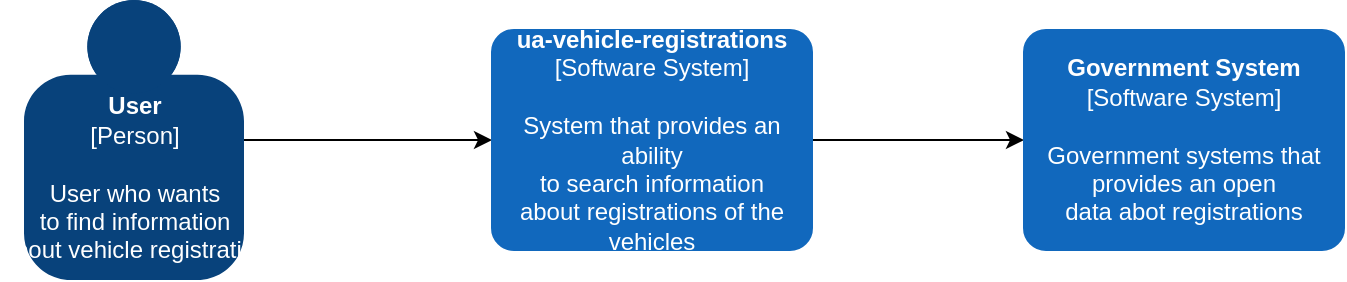 <mxfile version="15.4.0" type="device" pages="3"><diagram id="rhNgUezww3_AeooCWSWe" name="Context"><mxGraphModel dx="1086" dy="966" grid="1" gridSize="10" guides="1" tooltips="1" connect="1" arrows="1" fold="1" page="1" pageScale="1" pageWidth="827" pageHeight="1169" math="0" shadow="0"><root><mxCell id="0"/><mxCell id="1" parent="0"/><mxCell id="g4WmeFiq4bEbPLCVE1Ht-4" style="edgeStyle=orthogonalEdgeStyle;rounded=0;orthogonalLoop=1;jettySize=auto;html=1;exitX=1;exitY=0.5;exitDx=0;exitDy=0;exitPerimeter=0;entryX=0;entryY=0.5;entryDx=0;entryDy=0;entryPerimeter=0;" parent="1" source="g4WmeFiq4bEbPLCVE1Ht-1" target="g4WmeFiq4bEbPLCVE1Ht-2" edge="1"><mxGeometry relative="1" as="geometry"/></mxCell><object placeholders="1" c4Name="User" c4Type="Person" c4Description="User who wants&#10;to find information&#10;about vehicle registration" label="&lt;b&gt;%c4Name%&lt;/b&gt;&lt;div&gt;[%c4Type%]&lt;/div&gt;&lt;br&gt;&lt;div&gt;%c4Description%&lt;/div&gt;" id="g4WmeFiq4bEbPLCVE1Ht-1"><mxCell style="html=1;dashed=0;whitespace=wrap;fillColor=#08427b;strokeColor=none;fontColor=#ffffff;shape=mxgraph.c4.person;align=center;metaEdit=1;points=[[0.5,0,0],[1,0.5,0],[1,0.75,0],[0.75,1,0],[0.5,1,0],[0.25,1,0],[0,0.75,0],[0,0.5,0]];metaData={&quot;c4Type&quot;:{&quot;editable&quot;:false}};" parent="1" vertex="1"><mxGeometry x="84" y="140" width="110.0" height="140" as="geometry"/></mxCell></object><mxCell id="g4WmeFiq4bEbPLCVE1Ht-5" style="edgeStyle=orthogonalEdgeStyle;rounded=0;orthogonalLoop=1;jettySize=auto;html=1;exitX=1;exitY=0.5;exitDx=0;exitDy=0;exitPerimeter=0;entryX=0;entryY=0.5;entryDx=0;entryDy=0;entryPerimeter=0;" parent="1" source="g4WmeFiq4bEbPLCVE1Ht-2" target="g4WmeFiq4bEbPLCVE1Ht-3" edge="1"><mxGeometry relative="1" as="geometry"/></mxCell><object placeholders="1" c4Name="ua-vehicle-registrations" c4Type="Software System" c4Description="System that provides an ability&#10;to search information&#10;about registrations of the&#10;vehicles" label="&lt;b&gt;%c4Name%&lt;/b&gt;&lt;div&gt;[%c4Type%]&lt;/div&gt;&lt;br&gt;&lt;div&gt;%c4Description%&lt;/div&gt;" id="g4WmeFiq4bEbPLCVE1Ht-2"><mxCell style="rounded=1;whiteSpace=wrap;html=1;labelBackgroundColor=none;fillColor=#1168BD;fontColor=#ffffff;align=center;arcSize=10;strokeColor=#1168BD;metaEdit=1;metaData={&quot;c4Type&quot;:{&quot;editable&quot;:false}};points=[[0.25,0,0],[0.5,0,0],[0.75,0,0],[1,0.25,0],[1,0.5,0],[1,0.75,0],[0.75,1,0],[0.5,1,0],[0.25,1,0],[0,0.75,0],[0,0.5,0],[0,0.25,0]];glass=0;shadow=0;sketch=0;" parent="1" vertex="1"><mxGeometry x="318" y="155" width="160" height="110.0" as="geometry"/></mxCell></object><object placeholders="1" c4Name="Government System" c4Type="Software System" c4Description="Government systems that&#10;provides an open&#10;data abot registrations" label="&lt;b&gt;%c4Name%&lt;/b&gt;&lt;div&gt;[%c4Type%]&lt;/div&gt;&lt;br&gt;&lt;div&gt;%c4Description%&lt;/div&gt;" id="g4WmeFiq4bEbPLCVE1Ht-3"><mxCell style="rounded=1;whiteSpace=wrap;html=1;labelBackgroundColor=none;fillColor=#1168BD;fontColor=#ffffff;align=center;arcSize=10;strokeColor=#1168BD;metaEdit=1;metaData={&quot;c4Type&quot;:{&quot;editable&quot;:false}};points=[[0.25,0,0],[0.5,0,0],[0.75,0,0],[1,0.25,0],[1,0.5,0],[1,0.75,0],[0.75,1,0],[0.5,1,0],[0.25,1,0],[0,0.75,0],[0,0.5,0],[0,0.25,0]];" parent="1" vertex="1"><mxGeometry x="584" y="155" width="160" height="110.0" as="geometry"/></mxCell></object></root></mxGraphModel></diagram><diagram id="y8TEXWBynT8RnbyaEbG6" name="Containers"><mxGraphModel dx="1086" dy="966" grid="1" gridSize="10" guides="1" tooltips="1" connect="1" arrows="1" fold="1" page="1" pageScale="1" pageWidth="827" pageHeight="1169" math="0" shadow="0"><root><mxCell id="DKRXFNNApMpgt6TbAchn-0"/><mxCell id="DKRXFNNApMpgt6TbAchn-1" parent="DKRXFNNApMpgt6TbAchn-0"/><mxCell id="LsZAEtHni8Dcf18WHfzA-0" style="edgeStyle=orthogonalEdgeStyle;rounded=0;orthogonalLoop=1;jettySize=auto;html=1;exitX=1;exitY=0.5;exitDx=0;exitDy=0;exitPerimeter=0;" parent="DKRXFNNApMpgt6TbAchn-1" source="LsZAEtHni8Dcf18WHfzA-1" edge="1"><mxGeometry relative="1" as="geometry"><mxPoint x="413" y="100" as="targetPoint"/></mxGeometry></mxCell><object placeholders="1" c4Name="User" c4Type="Person" c4Description="User who wants&#10;to find information&#10;about vehicle registration" label="&lt;b&gt;%c4Name%&lt;/b&gt;&lt;div&gt;[%c4Type%]&lt;/div&gt;&lt;br&gt;&lt;div&gt;%c4Description%&lt;/div&gt;" id="LsZAEtHni8Dcf18WHfzA-1"><mxCell style="html=1;dashed=0;whitespace=wrap;fillColor=#08427b;strokeColor=none;fontColor=#ffffff;shape=mxgraph.c4.person;align=center;metaEdit=1;points=[[0.5,0,0],[1,0.5,0],[1,0.75,0],[0.75,1,0],[0.5,1,0],[0.25,1,0],[0,0.75,0],[0,0.5,0]];metaData={&quot;c4Type&quot;:{&quot;editable&quot;:false}};" parent="DKRXFNNApMpgt6TbAchn-1" vertex="1"><mxGeometry x="70" y="30" width="110.0" height="140" as="geometry"/></mxCell></object><mxCell id="LsZAEtHni8Dcf18WHfzA-22" style="edgeStyle=orthogonalEdgeStyle;rounded=0;orthogonalLoop=1;jettySize=auto;html=1;entryX=1;entryY=0.5;entryDx=0;entryDy=0;" parent="DKRXFNNApMpgt6TbAchn-1" source="LsZAEtHni8Dcf18WHfzA-4" target="LsZAEtHni8Dcf18WHfzA-5" edge="1"><mxGeometry relative="1" as="geometry"/></mxCell><object placeholders="1" c4Name="Government System" c4Type="Software System" c4Description="Government systems that&#10;provides an open&#10;data abot registrations" label="&lt;b&gt;%c4Name%&lt;/b&gt;&lt;div&gt;[%c4Type%]&lt;/div&gt;&lt;br&gt;&lt;div&gt;%c4Description%&lt;/div&gt;" id="LsZAEtHni8Dcf18WHfzA-4"><mxCell style="rounded=1;whiteSpace=wrap;html=1;labelBackgroundColor=none;fillColor=#1168BD;fontColor=#ffffff;align=center;arcSize=10;strokeColor=#1168BD;metaEdit=1;metaData={&quot;c4Type&quot;:{&quot;editable&quot;:false}};points=[[0.25,0,0],[0.5,0,0],[0.75,0,0],[1,0.25,0],[1,0.5,0],[1,0.75,0],[0.75,1,0],[0.5,1,0],[0.25,1,0],[0,0.75,0],[0,0.5,0],[0,0.25,0]];" parent="DKRXFNNApMpgt6TbAchn-1" vertex="1"><mxGeometry x="1480" y="360" width="160" height="110.0" as="geometry"/></mxCell></object><mxCell id="LsZAEtHni8Dcf18WHfzA-5" value="ua-vehicle-registrations" style="swimlane;" parent="DKRXFNNApMpgt6TbAchn-1" vertex="1"><mxGeometry x="414" y="80" width="936" height="670" as="geometry"/></mxCell><mxCell id="LsZAEtHni8Dcf18WHfzA-13" style="edgeStyle=orthogonalEdgeStyle;rounded=0;orthogonalLoop=1;jettySize=auto;html=1;entryX=0;entryY=0.5;entryDx=0;entryDy=0;entryPerimeter=0;fillColor=#d5e8d4;strokeColor=#82b366;" parent="LsZAEtHni8Dcf18WHfzA-5" source="LsZAEtHni8Dcf18WHfzA-6" target="LsZAEtHni8Dcf18WHfzA-7" edge="1"><mxGeometry relative="1" as="geometry"/></mxCell><mxCell id="LsZAEtHni8Dcf18WHfzA-14" style="edgeStyle=orthogonalEdgeStyle;rounded=0;orthogonalLoop=1;jettySize=auto;html=1;entryX=0;entryY=0.5;entryDx=0;entryDy=0;entryPerimeter=0;fillColor=#ffe6cc;strokeColor=#d79b00;" parent="LsZAEtHni8Dcf18WHfzA-5" source="LsZAEtHni8Dcf18WHfzA-6" target="LsZAEtHni8Dcf18WHfzA-11" edge="1"><mxGeometry relative="1" as="geometry"/></mxCell><mxCell id="LsZAEtHni8Dcf18WHfzA-15" style="edgeStyle=orthogonalEdgeStyle;rounded=0;orthogonalLoop=1;jettySize=auto;html=1;entryX=0;entryY=0.5;entryDx=0;entryDy=0;entryPerimeter=0;fillColor=#ffe6cc;strokeColor=#d79b00;" parent="LsZAEtHni8Dcf18WHfzA-5" source="LsZAEtHni8Dcf18WHfzA-6" target="LsZAEtHni8Dcf18WHfzA-12" edge="1"><mxGeometry relative="1" as="geometry"/></mxCell><object placeholders="1" c4Name="Application-Frontend" c4Type="Software System" c4Description="Description" label="&lt;b&gt;%c4Name%&lt;/b&gt;&lt;div&gt;[%c4Type%]&lt;/div&gt;&lt;br&gt;&lt;div&gt;%c4Description%&lt;/div&gt;" id="LsZAEtHni8Dcf18WHfzA-6"><mxCell style="rounded=1;whiteSpace=wrap;html=1;labelBackgroundColor=none;fillColor=#ffe6cc;align=center;arcSize=10;strokeColor=#d79b00;metaEdit=1;metaData={&quot;c4Type&quot;:{&quot;editable&quot;:false}};points=[[0.25,0,0],[0.5,0,0],[0.75,0,0],[1,0.25,0],[1,0.5,0],[1,0.75,0],[0.75,1,0],[0.5,1,0],[0.25,1,0],[0,0.75,0],[0,0.5,0],[0,0.25,0]];" parent="LsZAEtHni8Dcf18WHfzA-5" vertex="1"><mxGeometry x="30" y="210" width="160" height="110.0" as="geometry"/></mxCell></object><mxCell id="LsZAEtHni8Dcf18WHfzA-19" style="edgeStyle=orthogonalEdgeStyle;rounded=0;orthogonalLoop=1;jettySize=auto;html=1;entryX=0;entryY=0.5;entryDx=0;entryDy=0;entryPerimeter=0;" parent="LsZAEtHni8Dcf18WHfzA-5" source="LsZAEtHni8Dcf18WHfzA-7" target="LsZAEtHni8Dcf18WHfzA-16" edge="1"><mxGeometry relative="1" as="geometry"/></mxCell><mxCell id="LsZAEtHni8Dcf18WHfzA-26" style="edgeStyle=orthogonalEdgeStyle;rounded=0;orthogonalLoop=1;jettySize=auto;html=1;entryX=0.5;entryY=1;entryDx=0;entryDy=0;entryPerimeter=0;" parent="LsZAEtHni8Dcf18WHfzA-5" source="LsZAEtHni8Dcf18WHfzA-7" target="LsZAEtHni8Dcf18WHfzA-25" edge="1"><mxGeometry relative="1" as="geometry"><Array as="points"><mxPoint x="496" y="105"/><mxPoint x="496" y="190"/><mxPoint x="827" y="190"/></Array></mxGeometry></mxCell><object placeholders="1" c4Name="User-service" c4Type="Software System" c4Description="Rest API for users&#10;data interaction" label="&lt;b&gt;%c4Name%&lt;/b&gt;&lt;div&gt;[%c4Type%]&lt;/div&gt;&lt;br&gt;&lt;div&gt;%c4Description%&lt;/div&gt;" id="LsZAEtHni8Dcf18WHfzA-7"><mxCell style="rounded=1;whiteSpace=wrap;html=1;labelBackgroundColor=none;fillColor=#ffe6cc;align=center;arcSize=10;strokeColor=#d79b00;metaEdit=1;metaData={&quot;c4Type&quot;:{&quot;editable&quot;:false}};points=[[0.25,0,0],[0.5,0,0],[0.75,0,0],[1,0.25,0],[1,0.5,0],[1,0.75,0],[0.75,1,0],[0.5,1,0],[0.25,1,0],[0,0.75,0],[0,0.5,0],[0,0.25,0]];" parent="LsZAEtHni8Dcf18WHfzA-5" vertex="1"><mxGeometry x="280" y="50" width="160" height="110.0" as="geometry"/></mxCell></object><mxCell id="LsZAEtHni8Dcf18WHfzA-20" style="edgeStyle=orthogonalEdgeStyle;rounded=0;orthogonalLoop=1;jettySize=auto;html=1;entryX=0;entryY=0.5;entryDx=0;entryDy=0;entryPerimeter=0;" parent="LsZAEtHni8Dcf18WHfzA-5" source="LsZAEtHni8Dcf18WHfzA-11" target="LsZAEtHni8Dcf18WHfzA-17" edge="1"><mxGeometry relative="1" as="geometry"/></mxCell><object placeholders="1" c4Name="Vehicle-service" c4Type="Software System" c4Description="Description" label="&lt;b&gt;%c4Name%&lt;/b&gt;&lt;div&gt;[%c4Type%]&lt;/div&gt;&lt;br&gt;&lt;div&gt;%c4Description%&lt;/div&gt;" id="LsZAEtHni8Dcf18WHfzA-11"><mxCell style="rounded=1;whiteSpace=wrap;html=1;labelBackgroundColor=none;fillColor=#ffe6cc;align=center;arcSize=10;strokeColor=#d79b00;metaEdit=1;metaData={&quot;c4Type&quot;:{&quot;editable&quot;:false}};points=[[0.25,0,0],[0.5,0,0],[0.75,0,0],[1,0.25,0],[1,0.5,0],[1,0.75,0],[0.75,1,0],[0.5,1,0],[0.25,1,0],[0,0.75,0],[0,0.5,0],[0,0.25,0]];" parent="LsZAEtHni8Dcf18WHfzA-5" vertex="1"><mxGeometry x="280" y="210" width="160" height="110.0" as="geometry"/></mxCell></object><mxCell id="LsZAEtHni8Dcf18WHfzA-21" style="edgeStyle=orthogonalEdgeStyle;rounded=0;orthogonalLoop=1;jettySize=auto;html=1;entryX=0;entryY=0.5;entryDx=0;entryDy=0;entryPerimeter=0;" parent="LsZAEtHni8Dcf18WHfzA-5" source="LsZAEtHni8Dcf18WHfzA-12" target="LsZAEtHni8Dcf18WHfzA-18" edge="1"><mxGeometry relative="1" as="geometry"/></mxCell><object placeholders="1" c4Name="Auth-service" c4Type="Software System" c4Description="Description" label="&lt;b&gt;%c4Name%&lt;/b&gt;&lt;div&gt;[%c4Type%]&lt;/div&gt;&lt;br&gt;&lt;div&gt;%c4Description%&lt;/div&gt;" id="LsZAEtHni8Dcf18WHfzA-12"><mxCell style="rounded=1;whiteSpace=wrap;html=1;labelBackgroundColor=none;fillColor=#ffe6cc;align=center;arcSize=10;strokeColor=#d79b00;metaEdit=1;metaData={&quot;c4Type&quot;:{&quot;editable&quot;:false}};points=[[0.25,0,0],[0.5,0,0],[0.75,0,0],[1,0.25,0],[1,0.5,0],[1,0.75,0],[0.75,1,0],[0.5,1,0],[0.25,1,0],[0,0.75,0],[0,0.5,0],[0,0.25,0]];" parent="LsZAEtHni8Dcf18WHfzA-5" vertex="1"><mxGeometry x="280" y="370" width="160" height="110.0" as="geometry"/></mxCell></object><object placeholders="1" c4Type="Database" c4Technology="PostgreSQL" c4Description="Users-DB" label="%c4Type%&lt;div&gt;[Container:&amp;nbsp;%c4Technology%]&lt;/div&gt;&lt;br&gt;&lt;div&gt;%c4Description%&lt;/div&gt;" id="LsZAEtHni8Dcf18WHfzA-16"><mxCell style="shape=cylinder;whiteSpace=wrap;html=1;boundedLbl=1;rounded=0;labelBackgroundColor=none;fillColor=#d5e8d4;fontSize=12;align=center;strokeColor=#82b366;metaEdit=1;points=[[0.5,0,0],[1,0.25,0],[1,0.5,0],[1,0.75,0],[0.5,1,0],[0,0.75,0],[0,0.5,0],[0,0.25,0]];metaData={&quot;c4Type&quot;:{&quot;editable&quot;:false}};" parent="LsZAEtHni8Dcf18WHfzA-5" vertex="1"><mxGeometry x="550" y="35" width="160" height="140" as="geometry"/></mxCell></object><object placeholders="1" c4Type="Database" c4Technology="PostgreSQL" c4Description="Vehicle-DB" label="%c4Type%&lt;div&gt;[Container:&amp;nbsp;%c4Technology%]&lt;/div&gt;&lt;br&gt;&lt;div&gt;%c4Description%&lt;/div&gt;" id="LsZAEtHni8Dcf18WHfzA-17"><mxCell style="shape=cylinder;whiteSpace=wrap;html=1;boundedLbl=1;rounded=0;labelBackgroundColor=none;fillColor=#d5e8d4;fontSize=12;align=center;strokeColor=#82b366;metaEdit=1;points=[[0.5,0,0],[1,0.25,0],[1,0.5,0],[1,0.75,0],[0.5,1,0],[0,0.75,0],[0,0.5,0],[0,0.25,0]];metaData={&quot;c4Type&quot;:{&quot;editable&quot;:false}};" parent="LsZAEtHni8Dcf18WHfzA-5" vertex="1"><mxGeometry x="550" y="195" width="160" height="140" as="geometry"/></mxCell></object><object placeholders="1" c4Type="Database" c4Technology="PostgreSQL" c4Description="Auth-DB" label="%c4Type%&lt;div&gt;[Container:&amp;nbsp;%c4Technology%]&lt;/div&gt;&lt;br&gt;&lt;div&gt;%c4Description%&lt;/div&gt;" id="LsZAEtHni8Dcf18WHfzA-18"><mxCell style="shape=cylinder;whiteSpace=wrap;html=1;boundedLbl=1;rounded=0;labelBackgroundColor=none;fillColor=#d5e8d4;fontSize=12;align=center;strokeColor=#82b366;metaEdit=1;points=[[0.5,0,0],[1,0.25,0],[1,0.5,0],[1,0.75,0],[0.5,1,0],[0,0.75,0],[0,0.5,0],[0,0.25,0]];metaData={&quot;c4Type&quot;:{&quot;editable&quot;:false}};" parent="LsZAEtHni8Dcf18WHfzA-5" vertex="1"><mxGeometry x="550" y="355" width="160" height="140" as="geometry"/></mxCell></object><object placeholders="1" c4Name="Discovery-service" c4Type="Software System" c4Description="Description" label="&lt;b&gt;%c4Name%&lt;/b&gt;&lt;div&gt;[%c4Type%]&lt;/div&gt;&lt;br&gt;&lt;div&gt;%c4Description%&lt;/div&gt;" id="LsZAEtHni8Dcf18WHfzA-23"><mxCell style="rounded=1;whiteSpace=wrap;html=1;labelBackgroundColor=none;fillColor=#ffe6cc;align=center;arcSize=10;strokeColor=#d79b00;metaEdit=1;metaData={&quot;c4Type&quot;:{&quot;editable&quot;:false}};points=[[0.25,0,0],[0.5,0,0],[0.75,0,0],[1,0.25,0],[1,0.5,0],[1,0.75,0],[0.75,1,0],[0.5,1,0],[0.25,1,0],[0,0.75,0],[0,0.5,0],[0,0.25,0]];" parent="LsZAEtHni8Dcf18WHfzA-5" vertex="1"><mxGeometry x="280" y="530" width="160" height="110.0" as="geometry"/></mxCell></object><object placeholders="1" c4Name="Configuration-service" c4Type="Software System" c4Description="Description" label="&lt;b&gt;%c4Name%&lt;/b&gt;&lt;div&gt;[%c4Type%]&lt;/div&gt;&lt;br&gt;&lt;div&gt;%c4Description%&lt;/div&gt;" id="LsZAEtHni8Dcf18WHfzA-24"><mxCell style="rounded=1;whiteSpace=wrap;html=1;labelBackgroundColor=none;fillColor=#ffe6cc;align=center;arcSize=10;strokeColor=#d79b00;metaEdit=1;metaData={&quot;c4Type&quot;:{&quot;editable&quot;:false}};points=[[0.25,0,0],[0.5,0,0],[0.75,0,0],[1,0.25,0],[1,0.5,0],[1,0.75,0],[0.75,1,0],[0.5,1,0],[0.25,1,0],[0,0.75,0],[0,0.5,0],[0,0.25,0]];" parent="LsZAEtHni8Dcf18WHfzA-5" vertex="1"><mxGeometry x="550" y="530" width="160" height="110.0" as="geometry"/></mxCell></object><object placeholders="1" c4Type="Database" c4Technology="MongoDB" c4Description="User-Search-DB" label="%c4Type%&lt;div&gt;[Container:&amp;nbsp;%c4Technology%]&lt;/div&gt;&lt;br&gt;&lt;div&gt;%c4Description%&lt;/div&gt;" id="LsZAEtHni8Dcf18WHfzA-25"><mxCell style="shape=cylinder;whiteSpace=wrap;html=1;boundedLbl=1;rounded=0;labelBackgroundColor=none;fillColor=#d5e8d4;fontSize=12;align=center;strokeColor=#82b366;metaEdit=1;points=[[0.5,0,0],[1,0.25,0],[1,0.5,0],[1,0.75,0],[0.5,1,0],[0,0.75,0],[0,0.5,0],[0,0.25,0]];metaData={&quot;c4Type&quot;:{&quot;editable&quot;:false}};" parent="LsZAEtHni8Dcf18WHfzA-5" vertex="1"><mxGeometry x="747" y="35" width="160" height="140" as="geometry"/></mxCell></object></root></mxGraphModel></diagram><diagram id="mOjqF7CJlZjB9x_e3067" name="Components"><mxGraphModel dx="1551" dy="1380" grid="1" gridSize="10" guides="1" tooltips="1" connect="1" arrows="1" fold="1" page="1" pageScale="1" pageWidth="827" pageHeight="1169" math="0" shadow="0"><root><mxCell id="kHOBknRGzwKc5xWcw1wt-0"/><mxCell id="kHOBknRGzwKc5xWcw1wt-1" parent="kHOBknRGzwKc5xWcw1wt-0"/><mxCell id="nqRnH-dMjhMaEWE4JMKX-0" style="edgeStyle=orthogonalEdgeStyle;rounded=0;orthogonalLoop=1;jettySize=auto;html=1;exitX=1;exitY=0.5;exitDx=0;exitDy=0;exitPerimeter=0;entryX=0;entryY=0.5;entryDx=0;entryDy=0;entryPerimeter=0;" parent="kHOBknRGzwKc5xWcw1wt-1" source="nqRnH-dMjhMaEWE4JMKX-1" target="nqRnH-dMjhMaEWE4JMKX-29" edge="1"><mxGeometry relative="1" as="geometry"><mxPoint x="373" y="90" as="targetPoint"/></mxGeometry></mxCell><object placeholders="1" c4Name="User" c4Type="Person" c4Description="User who wants&#10;to find information&#10;about vehicle registration" label="&lt;b&gt;%c4Name%&lt;/b&gt;&lt;div&gt;[%c4Type%]&lt;/div&gt;&lt;br&gt;&lt;div&gt;%c4Description%&lt;/div&gt;" id="nqRnH-dMjhMaEWE4JMKX-1"><mxCell style="html=1;dashed=0;whitespace=wrap;fillColor=#08427b;strokeColor=none;fontColor=#ffffff;shape=mxgraph.c4.person;align=center;metaEdit=1;points=[[0.5,0,0],[1,0.5,0],[1,0.75,0],[0.75,1,0],[0.5,1,0],[0.25,1,0],[0,0.75,0],[0,0.5,0]];metaData={&quot;c4Type&quot;:{&quot;editable&quot;:false}};" parent="kHOBknRGzwKc5xWcw1wt-1" vertex="1"><mxGeometry x="30" y="305" width="110.0" height="140" as="geometry"/></mxCell></object><mxCell id="nqRnH-dMjhMaEWE4JMKX-2" style="edgeStyle=orthogonalEdgeStyle;rounded=0;orthogonalLoop=1;jettySize=auto;html=1;entryX=1;entryY=0.5;entryDx=0;entryDy=0;" parent="kHOBknRGzwKc5xWcw1wt-1" source="nqRnH-dMjhMaEWE4JMKX-3" target="nqRnH-dMjhMaEWE4JMKX-4" edge="1"><mxGeometry relative="1" as="geometry"/></mxCell><object placeholders="1" c4Name="Government System" c4Type="Software System" c4Description="Government systems that&#10;provides an open&#10;data abot registrations" label="&lt;b&gt;%c4Name%&lt;/b&gt;&lt;div&gt;[%c4Type%]&lt;/div&gt;&lt;br&gt;&lt;div&gt;%c4Description%&lt;/div&gt;" id="nqRnH-dMjhMaEWE4JMKX-3"><mxCell style="rounded=1;whiteSpace=wrap;html=1;labelBackgroundColor=none;fillColor=#1168BD;fontColor=#ffffff;align=center;arcSize=10;strokeColor=#1168BD;metaEdit=1;metaData={&quot;c4Type&quot;:{&quot;editable&quot;:false}};points=[[0.25,0,0],[0.5,0,0],[0.75,0,0],[1,0.25,0],[1,0.5,0],[1,0.75,0],[0.75,1,0],[0.5,1,0],[0.25,1,0],[0,0.75,0],[0,0.5,0],[0,0.25,0]];" parent="kHOBknRGzwKc5xWcw1wt-1" vertex="1"><mxGeometry x="2140" y="405" width="160" height="110.0" as="geometry"/></mxCell></object><mxCell id="nqRnH-dMjhMaEWE4JMKX-4" value="ua-vehicle-registrations" style="swimlane;" parent="kHOBknRGzwKc5xWcw1wt-1" vertex="1"><mxGeometry x="240" y="40" width="1720" height="840" as="geometry"/></mxCell><object placeholders="1" c4Type="Database" c4Technology="PostgreSQL" c4Description="Users-DB" label="%c4Type%&lt;div&gt;[Container:&amp;nbsp;%c4Technology%]&lt;/div&gt;&lt;br&gt;&lt;div&gt;%c4Description%&lt;/div&gt;" id="nqRnH-dMjhMaEWE4JMKX-16"><mxCell style="shape=cylinder;whiteSpace=wrap;html=1;boundedLbl=1;rounded=0;labelBackgroundColor=none;fillColor=#d5e8d4;fontSize=12;align=center;strokeColor=#82b366;metaEdit=1;points=[[0.5,0,0],[1,0.25,0],[1,0.5,0],[1,0.75,0],[0.5,1,0],[0,0.75,0],[0,0.5,0],[0,0.25,0]];metaData={&quot;c4Type&quot;:{&quot;editable&quot;:false}};" parent="nqRnH-dMjhMaEWE4JMKX-4" vertex="1"><mxGeometry x="1420" y="55" width="160" height="140" as="geometry"/></mxCell></object><object placeholders="1" c4Type="Database" c4Technology="PostgreSQL" c4Description="Vehicle-DB" label="%c4Type%&lt;div&gt;[Container:&amp;nbsp;%c4Technology%]&lt;/div&gt;&lt;br&gt;&lt;div&gt;%c4Description%&lt;/div&gt;" id="nqRnH-dMjhMaEWE4JMKX-17"><mxCell style="shape=cylinder;whiteSpace=wrap;html=1;boundedLbl=1;rounded=0;labelBackgroundColor=none;fillColor=#d5e8d4;fontSize=12;align=center;strokeColor=#82b366;metaEdit=1;points=[[0.5,0,0],[1,0.25,0],[1,0.5,0],[1,0.75,0],[0.5,1,0],[0,0.75,0],[0,0.5,0],[0,0.25,0]];metaData={&quot;c4Type&quot;:{&quot;editable&quot;:false}};" parent="nqRnH-dMjhMaEWE4JMKX-4" vertex="1"><mxGeometry x="1420" y="370" width="160" height="140" as="geometry"/></mxCell></object><object placeholders="1" c4Type="Database" c4Technology="PostgreSQL" c4Description="Auth-DB" label="%c4Type%&lt;div&gt;[Container:&amp;nbsp;%c4Technology%]&lt;/div&gt;&lt;br&gt;&lt;div&gt;%c4Description%&lt;/div&gt;" id="nqRnH-dMjhMaEWE4JMKX-18"><mxCell style="shape=cylinder;whiteSpace=wrap;html=1;boundedLbl=1;rounded=0;labelBackgroundColor=none;fillColor=#d5e8d4;fontSize=12;align=center;strokeColor=#82b366;metaEdit=1;points=[[0.5,0,0],[1,0.25,0],[1,0.5,0],[1,0.75,0],[0.5,1,0],[0,0.75,0],[0,0.5,0],[0,0.25,0]];metaData={&quot;c4Type&quot;:{&quot;editable&quot;:false}};" parent="nqRnH-dMjhMaEWE4JMKX-4" vertex="1"><mxGeometry x="1420" y="530" width="160" height="140" as="geometry"/></mxCell></object><object placeholders="1" c4Type="Database" c4Technology="MongoDB" c4Description="User-Search-DB" label="%c4Type%&lt;div&gt;[Container:&amp;nbsp;%c4Technology%]&lt;/div&gt;&lt;br&gt;&lt;div&gt;%c4Description%&lt;/div&gt;" id="nqRnH-dMjhMaEWE4JMKX-21"><mxCell style="shape=cylinder;whiteSpace=wrap;html=1;boundedLbl=1;rounded=0;labelBackgroundColor=none;fillColor=#d5e8d4;fontSize=12;align=center;strokeColor=#82b366;metaEdit=1;points=[[0.5,0,0],[1,0.25,0],[1,0.5,0],[1,0.75,0],[0.5,1,0],[0,0.75,0],[0,0.5,0],[0,0.25,0]];metaData={&quot;c4Type&quot;:{&quot;editable&quot;:false}};" parent="nqRnH-dMjhMaEWE4JMKX-4" vertex="1"><mxGeometry x="1420" y="210" width="160" height="140" as="geometry"/></mxCell></object><mxCell id="nqRnH-dMjhMaEWE4JMKX-40" style="edgeStyle=orthogonalEdgeStyle;rounded=0;orthogonalLoop=1;jettySize=auto;html=1;entryX=0;entryY=0.5;entryDx=0;entryDy=0;entryPerimeter=0;" parent="nqRnH-dMjhMaEWE4JMKX-4" source="nqRnH-dMjhMaEWE4JMKX-22" target="nqRnH-dMjhMaEWE4JMKX-16" edge="1"><mxGeometry relative="1" as="geometry"><mxPoint x="1066" y="125" as="targetPoint"/></mxGeometry></mxCell><mxCell id="nqRnH-dMjhMaEWE4JMKX-47" style="edgeStyle=orthogonalEdgeStyle;rounded=0;orthogonalLoop=1;jettySize=auto;html=1;entryX=0.25;entryY=0;entryDx=0;entryDy=0;entryPerimeter=0;dashed=1;curved=1;strokeColor=#636363;opacity=50;" parent="nqRnH-dMjhMaEWE4JMKX-4" source="nqRnH-dMjhMaEWE4JMKX-22" target="nqRnH-dMjhMaEWE4JMKX-44" edge="1"><mxGeometry relative="1" as="geometry"><Array as="points"><mxPoint x="520" y="270"/><mxPoint x="790" y="270"/></Array></mxGeometry></mxCell><mxCell id="nqRnH-dMjhMaEWE4JMKX-51" style="edgeStyle=orthogonalEdgeStyle;curved=1;rounded=0;orthogonalLoop=1;jettySize=auto;html=1;entryX=0;entryY=0.5;entryDx=0;entryDy=0;entryPerimeter=0;dashed=1;strokeColor=#636363;opacity=50;" parent="nqRnH-dMjhMaEWE4JMKX-4" source="nqRnH-dMjhMaEWE4JMKX-22" target="nqRnH-dMjhMaEWE4JMKX-43" edge="1"><mxGeometry relative="1" as="geometry"/></mxCell><mxCell id="UQkYkbBldPLkVxWd5KcT-5" style="edgeStyle=orthogonalEdgeStyle;curved=1;rounded=0;orthogonalLoop=1;jettySize=auto;html=1;entryX=0.001;entryY=0.922;entryDx=0;entryDy=0;entryPerimeter=0;strokeColor=#171717;exitX=0;exitY=0.75;exitDx=0;exitDy=0;exitPerimeter=0;" parent="nqRnH-dMjhMaEWE4JMKX-4" source="nqRnH-dMjhMaEWE4JMKX-22" target="UQkYkbBldPLkVxWd5KcT-1" edge="1"><mxGeometry relative="1" as="geometry"><Array as="points"><mxPoint x="240" y="153"/><mxPoint x="240" y="801"/></Array></mxGeometry></mxCell><object placeholders="1" c4Name="app-management-service" c4Type="Component" c4Technology="Spring-boot" c4Description="Description" label="&lt;b&gt;%c4Name%&lt;/b&gt;&lt;div&gt;[%c4Type%: %c4Technology%]&lt;/div&gt;&lt;br&gt;&lt;div&gt;%c4Description%&lt;/div&gt;" id="nqRnH-dMjhMaEWE4JMKX-22"><mxCell style="rounded=1;whiteSpace=wrap;html=1;labelBackgroundColor=none;fillColor=#ffe6cc;align=center;arcSize=10;strokeColor=#d79b00;metaEdit=1;metaData={&quot;c4Type&quot;:{&quot;editable&quot;:false}};points=[[0.25,0,0],[0.5,0,0],[0.75,0,0],[1,0.25,0],[1,0.5,0],[1,0.75,0],[0.75,1,0],[0.5,1,0],[0.25,1,0],[0,0.75,0],[0,0.5,0],[0,0.25,0]];" parent="nqRnH-dMjhMaEWE4JMKX-4" vertex="1"><mxGeometry x="440" y="70" width="160" height="110.0" as="geometry"/></mxCell></object><mxCell id="nqRnH-dMjhMaEWE4JMKX-38" style="edgeStyle=orthogonalEdgeStyle;rounded=0;orthogonalLoop=1;jettySize=auto;html=1;entryX=0;entryY=0.5;entryDx=0;entryDy=0;entryPerimeter=0;curved=1;" parent="nqRnH-dMjhMaEWE4JMKX-4" source="nqRnH-dMjhMaEWE4JMKX-23" target="nqRnH-dMjhMaEWE4JMKX-21" edge="1"><mxGeometry relative="1" as="geometry"><Array as="points"><mxPoint x="900" y="335"/><mxPoint x="900" y="280"/></Array><mxPoint x="1066" y="280" as="targetPoint"/></mxGeometry></mxCell><mxCell id="nqRnH-dMjhMaEWE4JMKX-39" style="edgeStyle=orthogonalEdgeStyle;rounded=0;orthogonalLoop=1;jettySize=auto;html=1;entryX=-0.006;entryY=0.557;entryDx=0;entryDy=0;entryPerimeter=0;curved=1;" parent="nqRnH-dMjhMaEWE4JMKX-4" source="nqRnH-dMjhMaEWE4JMKX-23" target="nqRnH-dMjhMaEWE4JMKX-17" edge="1"><mxGeometry relative="1" as="geometry"><Array as="points"><mxPoint x="910" y="335"/><mxPoint x="910" y="440"/><mxPoint x="1419" y="440"/></Array><mxPoint x="1066" y="440" as="targetPoint"/></mxGeometry></mxCell><mxCell id="nqRnH-dMjhMaEWE4JMKX-48" style="edgeStyle=orthogonalEdgeStyle;curved=1;rounded=0;orthogonalLoop=1;jettySize=auto;html=1;entryX=0;entryY=0.25;entryDx=0;entryDy=0;entryPerimeter=0;dashed=1;" parent="nqRnH-dMjhMaEWE4JMKX-4" source="nqRnH-dMjhMaEWE4JMKX-23" target="nqRnH-dMjhMaEWE4JMKX-44" edge="1"><mxGeometry relative="1" as="geometry"/></mxCell><mxCell id="nqRnH-dMjhMaEWE4JMKX-50" style="edgeStyle=orthogonalEdgeStyle;curved=1;rounded=0;orthogonalLoop=1;jettySize=auto;html=1;entryX=0;entryY=0.75;entryDx=0;entryDy=0;entryPerimeter=0;dashed=1;strokeColor=#636363;opacity=50;" parent="nqRnH-dMjhMaEWE4JMKX-4" source="nqRnH-dMjhMaEWE4JMKX-23" target="nqRnH-dMjhMaEWE4JMKX-43" edge="1"><mxGeometry relative="1" as="geometry"/></mxCell><object placeholders="1" c4Name="vehicles-service" c4Type="Component" c4Technology="Spring-boot" c4Description="Description" label="&lt;b&gt;%c4Name%&lt;/b&gt;&lt;div&gt;[%c4Type%: %c4Technology%]&lt;/div&gt;&lt;br&gt;&lt;div&gt;%c4Description%&lt;/div&gt;" id="nqRnH-dMjhMaEWE4JMKX-23"><mxCell style="rounded=1;whiteSpace=wrap;html=1;labelBackgroundColor=none;fillColor=#ffe6cc;align=center;arcSize=10;strokeColor=#d79b00;metaEdit=1;metaData={&quot;c4Type&quot;:{&quot;editable&quot;:false}};points=[[0.25,0,0],[0.5,0,0],[0.75,0,0],[1,0.25,0],[1,0.5,0],[1,0.75,0],[0.75,1,0],[0.5,1,0],[0.25,1,0],[0,0.75,0],[0,0.5,0],[0,0.25,0]];" parent="nqRnH-dMjhMaEWE4JMKX-4" vertex="1"><mxGeometry x="440" y="280" width="160" height="110.0" as="geometry"/></mxCell></object><mxCell id="nqRnH-dMjhMaEWE4JMKX-41" style="edgeStyle=orthogonalEdgeStyle;rounded=0;orthogonalLoop=1;jettySize=auto;html=1;entryX=0;entryY=0.5;entryDx=0;entryDy=0;entryPerimeter=0;" parent="nqRnH-dMjhMaEWE4JMKX-4" source="nqRnH-dMjhMaEWE4JMKX-28" target="nqRnH-dMjhMaEWE4JMKX-18" edge="1"><mxGeometry relative="1" as="geometry"><mxPoint x="1066" y="600" as="targetPoint"/></mxGeometry></mxCell><mxCell id="nqRnH-dMjhMaEWE4JMKX-45" style="edgeStyle=orthogonalEdgeStyle;rounded=0;orthogonalLoop=1;jettySize=auto;html=1;exitX=0.5;exitY=0;exitDx=0;exitDy=0;exitPerimeter=0;entryX=0;entryY=0.5;entryDx=0;entryDy=0;entryPerimeter=0;dashed=1;strokeColor=#636363;opacity=50;" parent="nqRnH-dMjhMaEWE4JMKX-4" source="nqRnH-dMjhMaEWE4JMKX-28" target="nqRnH-dMjhMaEWE4JMKX-44" edge="1"><mxGeometry relative="1" as="geometry"/></mxCell><mxCell id="nqRnH-dMjhMaEWE4JMKX-49" style="edgeStyle=orthogonalEdgeStyle;curved=1;rounded=0;orthogonalLoop=1;jettySize=auto;html=1;exitX=0.75;exitY=0;exitDx=0;exitDy=0;exitPerimeter=0;entryX=0.5;entryY=1;entryDx=0;entryDy=0;entryPerimeter=0;dashed=1;strokeColor=#636363;opacity=50;" parent="nqRnH-dMjhMaEWE4JMKX-4" source="nqRnH-dMjhMaEWE4JMKX-28" target="nqRnH-dMjhMaEWE4JMKX-43" edge="1"><mxGeometry relative="1" as="geometry"><Array as="points"><mxPoint x="560" y="390"/><mxPoint x="830" y="390"/></Array></mxGeometry></mxCell><object placeholders="1" c4Name="auth-service" c4Type="Component" c4Technology="Spring-boot" c4Description="Description" label="&lt;b&gt;%c4Name%&lt;/b&gt;&lt;div&gt;[%c4Type%: %c4Technology%]&lt;/div&gt;&lt;br&gt;&lt;div&gt;%c4Description%&lt;/div&gt;" id="nqRnH-dMjhMaEWE4JMKX-28"><mxCell style="rounded=1;whiteSpace=wrap;html=1;labelBackgroundColor=none;fillColor=#ffe6cc;align=center;arcSize=10;strokeColor=#d79b00;metaEdit=1;metaData={&quot;c4Type&quot;:{&quot;editable&quot;:false}};points=[[0.25,0,0],[0.5,0,0],[0.75,0,0],[1,0.25,0],[1,0.5,0],[1,0.75,0],[0.75,1,0],[0.5,1,0],[0.25,1,0],[0,0.75,0],[0,0.5,0],[0,0.25,0]];" parent="nqRnH-dMjhMaEWE4JMKX-4" vertex="1"><mxGeometry x="440" y="545" width="160" height="110.0" as="geometry"/></mxCell></object><mxCell id="nqRnH-dMjhMaEWE4JMKX-30" style="edgeStyle=orthogonalEdgeStyle;rounded=0;orthogonalLoop=1;jettySize=auto;html=1;entryX=0;entryY=0.5;entryDx=0;entryDy=0;entryPerimeter=0;" parent="nqRnH-dMjhMaEWE4JMKX-4" source="nqRnH-dMjhMaEWE4JMKX-29" target="nqRnH-dMjhMaEWE4JMKX-23" edge="1"><mxGeometry relative="1" as="geometry"/></mxCell><mxCell id="nqRnH-dMjhMaEWE4JMKX-31" style="edgeStyle=orthogonalEdgeStyle;rounded=0;orthogonalLoop=1;jettySize=auto;html=1;entryX=0;entryY=0.5;entryDx=0;entryDy=0;entryPerimeter=0;" parent="nqRnH-dMjhMaEWE4JMKX-4" source="nqRnH-dMjhMaEWE4JMKX-29" target="nqRnH-dMjhMaEWE4JMKX-22" edge="1"><mxGeometry relative="1" as="geometry"/></mxCell><mxCell id="nqRnH-dMjhMaEWE4JMKX-42" style="edgeStyle=orthogonalEdgeStyle;rounded=0;orthogonalLoop=1;jettySize=auto;html=1;entryX=0;entryY=0.5;entryDx=0;entryDy=0;entryPerimeter=0;" parent="nqRnH-dMjhMaEWE4JMKX-4" source="nqRnH-dMjhMaEWE4JMKX-29" target="nqRnH-dMjhMaEWE4JMKX-28" edge="1"><mxGeometry relative="1" as="geometry"/></mxCell><object placeholders="1" c4Name="fronted-service" c4Type="Component" c4Technology="technology" c4Description="Description" label="&lt;b&gt;%c4Name%&lt;/b&gt;&lt;div&gt;[%c4Type%: %c4Technology%]&lt;/div&gt;&lt;br&gt;&lt;div&gt;%c4Description%&lt;/div&gt;" id="nqRnH-dMjhMaEWE4JMKX-29"><mxCell style="rounded=1;whiteSpace=wrap;html=1;labelBackgroundColor=none;fillColor=#ffe6cc;align=center;arcSize=10;strokeColor=#d79b00;metaEdit=1;metaData={&quot;c4Type&quot;:{&quot;editable&quot;:false}};points=[[0.25,0,0],[0.5,0,0],[0.75,0,0],[1,0.25,0],[1,0.5,0],[1,0.75,0],[0.75,1,0],[0.5,1,0],[0.25,1,0],[0,0.75,0],[0,0.5,0],[0,0.25,0]];" parent="nqRnH-dMjhMaEWE4JMKX-4" vertex="1"><mxGeometry x="30" y="280" width="160" height="110.0" as="geometry"/></mxCell></object><object placeholders="1" c4Name="Discovery-Service" c4Type="Component" c4Technology="Spring-boot;Spring-Cloud" c4Description="Description" label="&lt;b&gt;%c4Name%&lt;/b&gt;&lt;div&gt;[%c4Type%: %c4Technology%]&lt;/div&gt;&lt;br&gt;&lt;div&gt;%c4Description%&lt;/div&gt;" id="nqRnH-dMjhMaEWE4JMKX-43"><mxCell style="rounded=1;whiteSpace=wrap;html=1;labelBackgroundColor=none;fillColor=#e1d5e7;align=center;arcSize=10;strokeColor=#9673a6;metaEdit=1;metaData={&quot;c4Type&quot;:{&quot;editable&quot;:false}};points=[[0.25,0,0],[0.5,0,0],[0.75,0,0],[1,0.25,0],[1,0.5,0],[1,0.75,0],[0.75,1,0],[0.5,1,0],[0.25,1,0],[0,0.75,0],[0,0.5,0],[0,0.25,0]];" parent="nqRnH-dMjhMaEWE4JMKX-4" vertex="1"><mxGeometry x="750" y="160" width="160" height="110.0" as="geometry"/></mxCell></object><object placeholders="1" c4Name="Configuration-Service" c4Type="Component" c4Technology="Spring-boot;Spring-Cloud" c4Description="Description" label="&lt;b&gt;%c4Name%&lt;/b&gt;&lt;div&gt;[%c4Type%: %c4Technology%]&lt;/div&gt;&lt;br&gt;&lt;div&gt;%c4Description%&lt;/div&gt;" id="nqRnH-dMjhMaEWE4JMKX-44"><mxCell style="rounded=1;whiteSpace=wrap;html=1;labelBackgroundColor=none;fillColor=#e1d5e7;align=center;arcSize=10;strokeColor=#9673a6;metaEdit=1;metaData={&quot;c4Type&quot;:{&quot;editable&quot;:false}};points=[[0.25,0,0],[0.5,0,0],[0.75,0,0],[1,0.25,0],[1,0.5,0],[1,0.75,0],[0.75,1,0],[0.5,1,0],[0.25,1,0],[0,0.75,0],[0,0.5,0],[0,0.25,0]];" parent="nqRnH-dMjhMaEWE4JMKX-4" vertex="1"><mxGeometry x="750" y="400" width="160" height="110.0" as="geometry"/></mxCell></object><mxCell id="UQkYkbBldPLkVxWd5KcT-2" style="edgeStyle=orthogonalEdgeStyle;curved=1;rounded=0;orthogonalLoop=1;jettySize=auto;html=1;entryX=1;entryY=0.5;entryDx=0;entryDy=0;entryPerimeter=0;strokeColor=#171717;" parent="nqRnH-dMjhMaEWE4JMKX-4" source="UQkYkbBldPLkVxWd5KcT-1" target="nqRnH-dMjhMaEWE4JMKX-17" edge="1"><mxGeometry relative="1" as="geometry"><Array as="points"><mxPoint x="1660" y="755"/><mxPoint x="1660" y="440"/></Array></mxGeometry></mxCell><mxCell id="UQkYkbBldPLkVxWd5KcT-3" style="edgeStyle=orthogonalEdgeStyle;curved=1;rounded=0;orthogonalLoop=1;jettySize=auto;html=1;entryX=0.75;entryY=1;entryDx=0;entryDy=0;entryPerimeter=0;strokeColor=#171717;opacity=50;dashed=1;" parent="nqRnH-dMjhMaEWE4JMKX-4" source="UQkYkbBldPLkVxWd5KcT-1" target="nqRnH-dMjhMaEWE4JMKX-44" edge="1"><mxGeometry relative="1" as="geometry"/></mxCell><mxCell id="UQkYkbBldPLkVxWd5KcT-4" style="edgeStyle=orthogonalEdgeStyle;curved=1;rounded=0;orthogonalLoop=1;jettySize=auto;html=1;entryX=0.75;entryY=1;entryDx=0;entryDy=0;entryPerimeter=0;dashed=1;strokeColor=#171717;opacity=50;" parent="nqRnH-dMjhMaEWE4JMKX-4" source="UQkYkbBldPLkVxWd5KcT-1" target="nqRnH-dMjhMaEWE4JMKX-43" edge="1"><mxGeometry relative="1" as="geometry"><Array as="points"><mxPoint x="960" y="755"/><mxPoint x="960" y="270"/></Array></mxGeometry></mxCell><object placeholders="1" c4Name="Vehicle-data-ingestion-service" c4Type="Component" c4Technology="Spring-boot" c4Description="Description" label="&lt;b&gt;%c4Name%&lt;/b&gt;&lt;div&gt;[%c4Type%: %c4Technology%]&lt;/div&gt;&lt;br&gt;&lt;div&gt;%c4Description%&lt;/div&gt;" id="UQkYkbBldPLkVxWd5KcT-1"><mxCell style="rounded=1;whiteSpace=wrap;html=1;labelBackgroundColor=none;fillColor=#e1d5e7;align=center;arcSize=10;strokeColor=#9673a6;metaEdit=1;metaData={&quot;c4Type&quot;:{&quot;editable&quot;:false}};points=[[0.25,0,0],[0.5,0,0],[0.75,0,0],[1,0.25,0],[1,0.5,0],[1,0.75,0],[0.75,1,0],[0.5,1,0],[0.25,1,0],[0,0.75,0],[0,0.5,0],[0,0.25,0]];shadow=0;glass=0;sketch=0;" parent="nqRnH-dMjhMaEWE4JMKX-4" vertex="1"><mxGeometry x="1066" y="700" width="160" height="110.0" as="geometry"/></mxCell></object></root></mxGraphModel></diagram></mxfile>